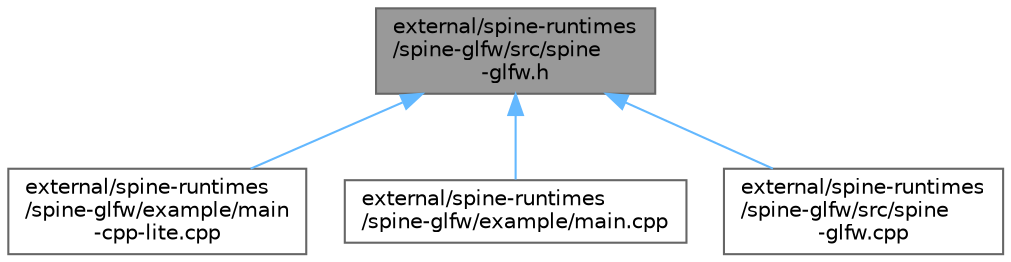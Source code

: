 digraph "external/spine-runtimes/spine-glfw/src/spine-glfw.h"
{
 // LATEX_PDF_SIZE
  bgcolor="transparent";
  edge [fontname=Helvetica,fontsize=10,labelfontname=Helvetica,labelfontsize=10];
  node [fontname=Helvetica,fontsize=10,shape=box,height=0.2,width=0.4];
  Node1 [id="Node000001",label="external/spine-runtimes\l/spine-glfw/src/spine\l-glfw.h",height=0.2,width=0.4,color="gray40", fillcolor="grey60", style="filled", fontcolor="black",tooltip=" "];
  Node1 -> Node2 [id="edge1_Node000001_Node000002",dir="back",color="steelblue1",style="solid",tooltip=" "];
  Node2 [id="Node000002",label="external/spine-runtimes\l/spine-glfw/example/main\l-cpp-lite.cpp",height=0.2,width=0.4,color="grey40", fillcolor="white", style="filled",URL="$main-cpp-lite_8cpp.html",tooltip=" "];
  Node1 -> Node3 [id="edge2_Node000001_Node000003",dir="back",color="steelblue1",style="solid",tooltip=" "];
  Node3 [id="Node000003",label="external/spine-runtimes\l/spine-glfw/example/main.cpp",height=0.2,width=0.4,color="grey40", fillcolor="white", style="filled",URL="$external_2spine-runtimes_2spine-glfw_2example_2main_8cpp.html",tooltip=" "];
  Node1 -> Node4 [id="edge3_Node000001_Node000004",dir="back",color="steelblue1",style="solid",tooltip=" "];
  Node4 [id="Node000004",label="external/spine-runtimes\l/spine-glfw/src/spine\l-glfw.cpp",height=0.2,width=0.4,color="grey40", fillcolor="white", style="filled",URL="$spine-glfw_8cpp.html",tooltip=" "];
}
